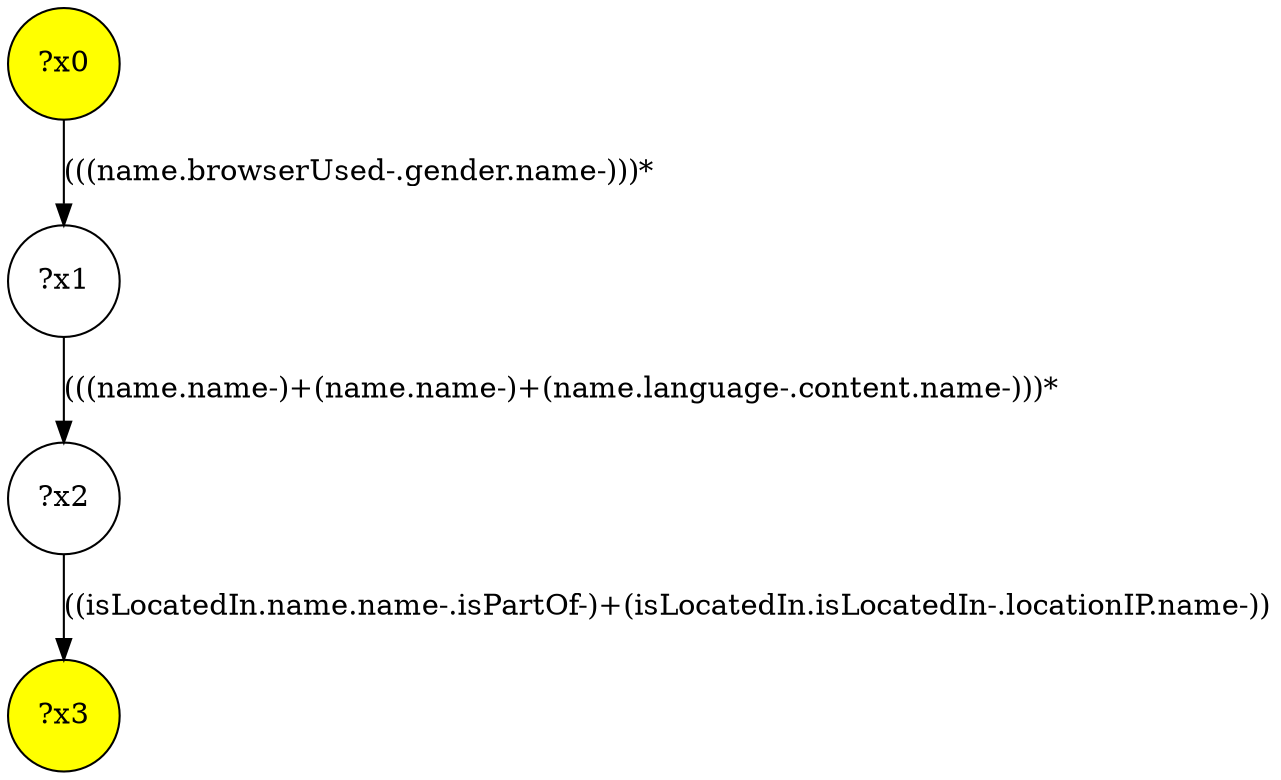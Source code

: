 digraph g {
	x0 [fillcolor="yellow", style="filled," shape=circle, label="?x0"];
	x3 [fillcolor="yellow", style="filled," shape=circle, label="?x3"];
	x1 [shape=circle, label="?x1"];
	x0 -> x1 [label="(((name.browserUsed-.gender.name-)))*"];
	x2 [shape=circle, label="?x2"];
	x1 -> x2 [label="(((name.name-)+(name.name-)+(name.language-.content.name-)))*"];
	x2 -> x3 [label="((isLocatedIn.name.name-.isPartOf-)+(isLocatedIn.isLocatedIn-.locationIP.name-))"];
}
